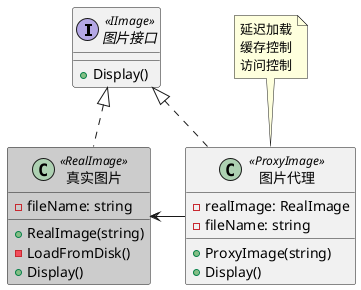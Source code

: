 @startuml

interface "图片接口" as IImage <<IImage>>{
  + Display()
}

class "真实图片" as RealImage <<RealImage>>#cccccc {
  - fileName: string
  + RealImage(string)
  - LoadFromDisk()
  + Display()
}

class "图片代理" as ProxyImage <<ProxyImage>>{
  - realImage: RealImage
  - fileName: string
  + ProxyImage(string)
  + Display()
}

IImage <|.. RealImage
IImage <|.. ProxyImage
ProxyImage -l-> RealImage

note top of ProxyImage
  延迟加载
  缓存控制
  访问控制
end note
@enduml